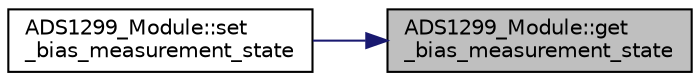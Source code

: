 digraph "ADS1299_Module::get_bias_measurement_state"
{
 // LATEX_PDF_SIZE
  edge [fontname="Helvetica",fontsize="10",labelfontname="Helvetica",labelfontsize="10"];
  node [fontname="Helvetica",fontsize="10",shape=record];
  rankdir="RL";
  Node1 [label="ADS1299_Module::get\l_bias_measurement_state",height=0.2,width=0.4,color="black", fillcolor="grey75", style="filled", fontcolor="black",tooltip="Gets whether the BIAS_IN signal can be measured by appropriately configued channels."];
  Node1 -> Node2 [dir="back",color="midnightblue",fontsize="10",style="solid",fontname="Helvetica"];
  Node2 [label="ADS1299_Module::set\l_bias_measurement_state",height=0.2,width=0.4,color="black", fillcolor="white", style="filled",URL="$class_a_d_s1299___module.html#a200f64110bda07b7c8c79ad3cc2af7bc",tooltip="Sets whether the BIAS_IN signal can be measured by appropriately configued channels."];
}
